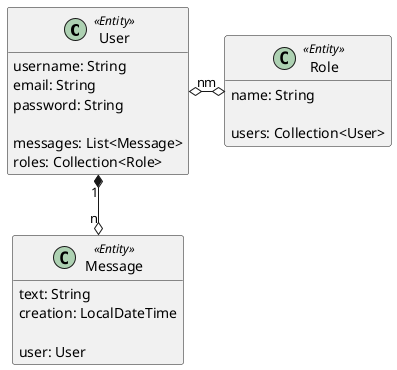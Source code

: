 @startuml
hide methods

class User <<Entity>> {
    username: String
    email: String
    password: String

    messages: List<Message>
    roles: Collection<Role>
}

class Message<<Entity>>{
    text: String
    creation: LocalDateTime

    user: User
}

class Role<<Entity>>{
    name: String

    users: Collection<User>
}

User "1" *-down-o "n" Message
User "n" o-o "m" Role

@enduml